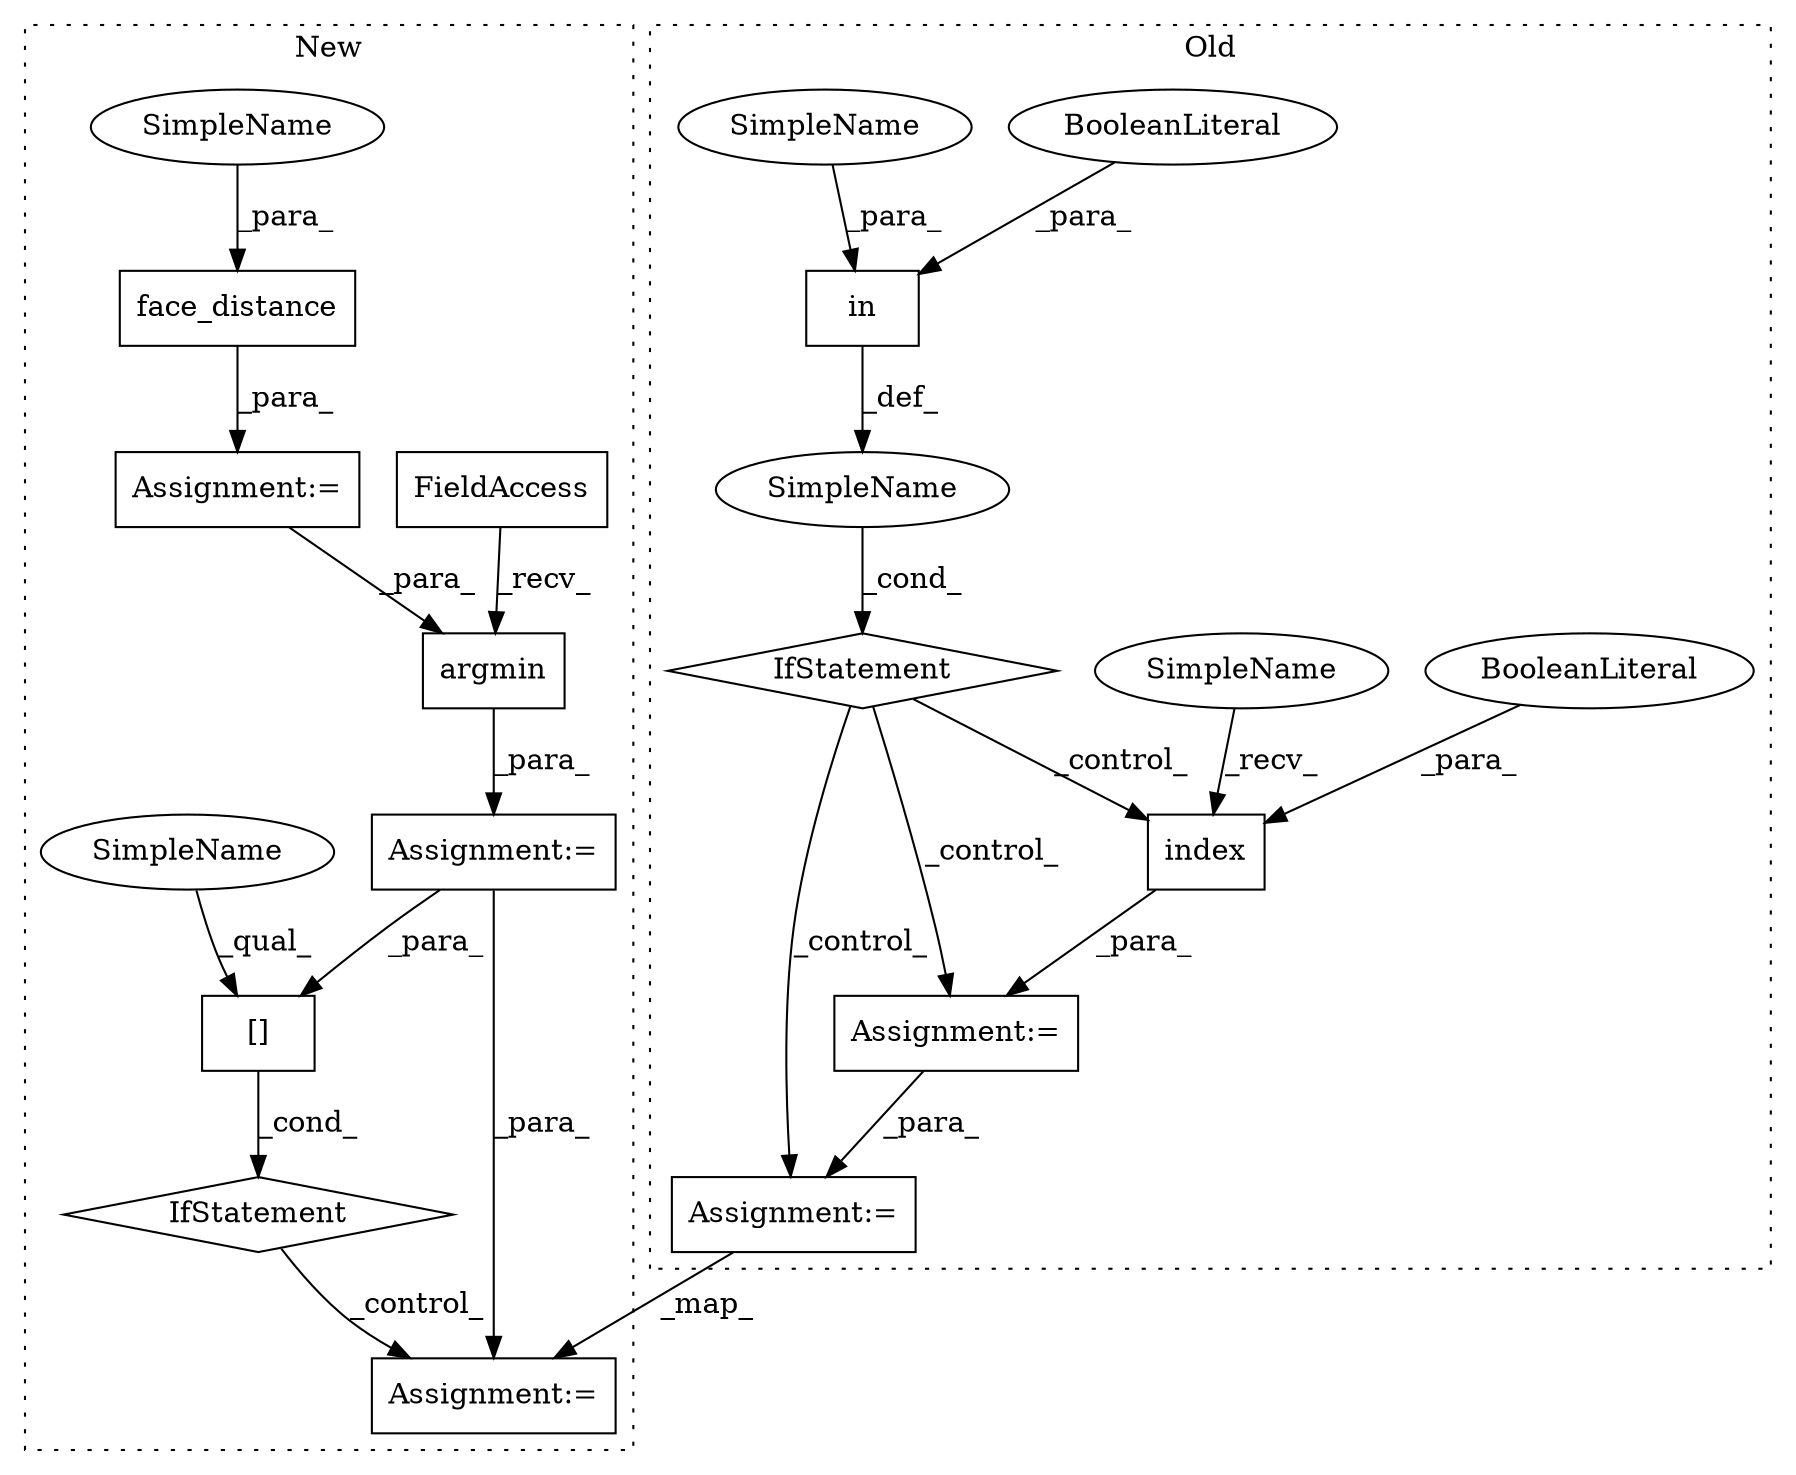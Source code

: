 digraph G {
subgraph cluster0 {
1 [label="index" a="32" s="1638,1648" l="6,1" shape="box"];
3 [label="Assignment:=" a="7" s="1629" l="1" shape="box"];
4 [label="SimpleName" a="42" s="" l="" shape="ellipse"];
5 [label="IfStatement" a="25" s="1575,1600" l="10,2" shape="diamond"];
6 [label="in" a="105" s="1585" l="15" shape="box"];
8 [label="BooleanLiteral" a="9" s="1585" l="4" shape="ellipse"];
9 [label="BooleanLiteral" a="9" s="1644" l="4" shape="ellipse"];
16 [label="Assignment:=" a="7" s="1663" l="1" shape="box"];
17 [label="SimpleName" a="42" s="1630" l="7" shape="ellipse"];
18 [label="SimpleName" a="42" s="1593" l="7" shape="ellipse"];
label = "Old";
style="dotted";
}
subgraph cluster1 {
2 [label="IfStatement" a="25" s="1754,1783" l="4,2" shape="diamond"];
7 [label="Assignment:=" a="7" s="1717" l="1" shape="box"];
10 [label="Assignment:=" a="7" s="1626" l="1" shape="box"];
11 [label="argmin" a="32" s="1724,1745" l="7,1" shape="box"];
12 [label="[]" a="2" s="1758,1782" l="8,1" shape="box"];
13 [label="face_distance" a="32" s="1644,1692" l="14,1" shape="box"];
14 [label="FieldAccess" a="22" s="1718" l="5" shape="box"];
15 [label="Assignment:=" a="7" s="1799" l="1" shape="box"];
19 [label="SimpleName" a="42" s="1679" l="13" shape="ellipse"];
20 [label="SimpleName" a="42" s="1758" l="7" shape="ellipse"];
label = "New";
style="dotted";
}
1 -> 3 [label="_para_"];
2 -> 15 [label="_control_"];
3 -> 16 [label="_para_"];
4 -> 5 [label="_cond_"];
5 -> 16 [label="_control_"];
5 -> 3 [label="_control_"];
5 -> 1 [label="_control_"];
6 -> 4 [label="_def_"];
7 -> 15 [label="_para_"];
7 -> 12 [label="_para_"];
8 -> 6 [label="_para_"];
9 -> 1 [label="_para_"];
10 -> 11 [label="_para_"];
11 -> 7 [label="_para_"];
12 -> 2 [label="_cond_"];
13 -> 10 [label="_para_"];
14 -> 11 [label="_recv_"];
16 -> 15 [label="_map_"];
17 -> 1 [label="_recv_"];
18 -> 6 [label="_para_"];
19 -> 13 [label="_para_"];
20 -> 12 [label="_qual_"];
}